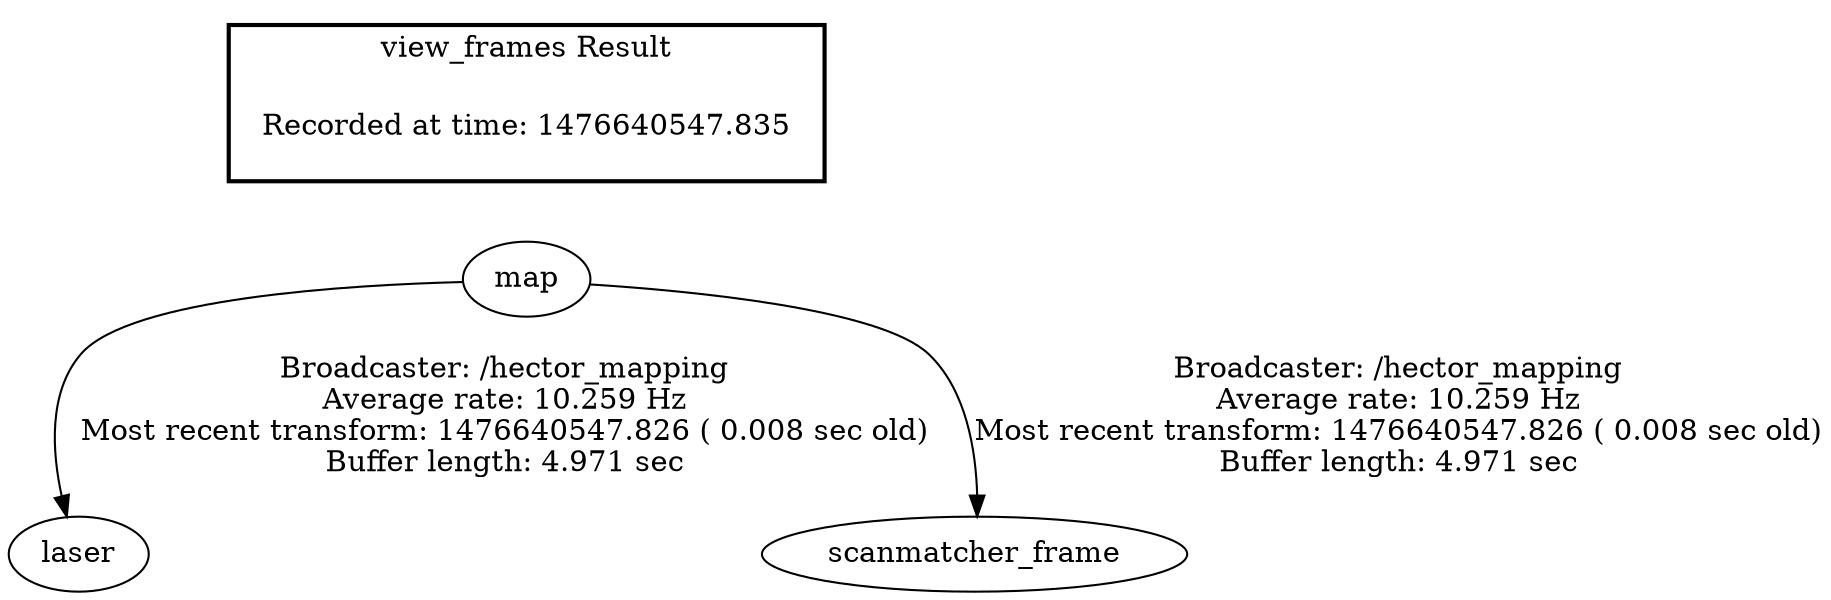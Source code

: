 digraph G {
"map" -> "laser"[label="Broadcaster: /hector_mapping\nAverage rate: 10.259 Hz\nMost recent transform: 1476640547.826 ( 0.008 sec old)\nBuffer length: 4.971 sec\n"];
"map" -> "scanmatcher_frame"[label="Broadcaster: /hector_mapping\nAverage rate: 10.259 Hz\nMost recent transform: 1476640547.826 ( 0.008 sec old)\nBuffer length: 4.971 sec\n"];
edge [style=invis];
 subgraph cluster_legend { style=bold; color=black; label ="view_frames Result";
"Recorded at time: 1476640547.835"[ shape=plaintext ] ;
 }->"map";
}